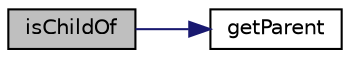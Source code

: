 digraph "isChildOf"
{
  edge [fontname="Helvetica",fontsize="10",labelfontname="Helvetica",labelfontsize="10"];
  node [fontname="Helvetica",fontsize="10",shape=record];
  rankdir="LR";
  Node1 [label="isChildOf",height=0.2,width=0.4,color="black", fillcolor="grey75", style="filled", fontcolor="black"];
  Node1 -> Node2 [color="midnightblue",fontsize="10",style="solid",fontname="Helvetica"];
  Node2 [label="getParent",height=0.2,width=0.4,color="black", fillcolor="white", style="filled",URL="$class_node.html#afa302489ba7f4c55c5de696773c3d57b"];
}
